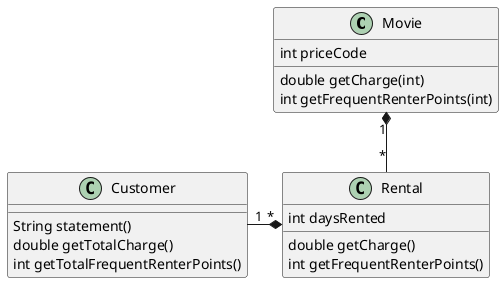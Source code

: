 @startuml

Movie "1" *-- "*" Rental
Customer "1" -* "*" Rental

class Movie {
    int priceCode
    double getCharge(int)
    int getFrequentRenterPoints(int)
}

class Rental {
    int daysRented
    double getCharge()
    int getFrequentRenterPoints()
}

class Customer {
    String statement()
    double getTotalCharge()
    int getTotalFrequentRenterPoints()
}

@enduml